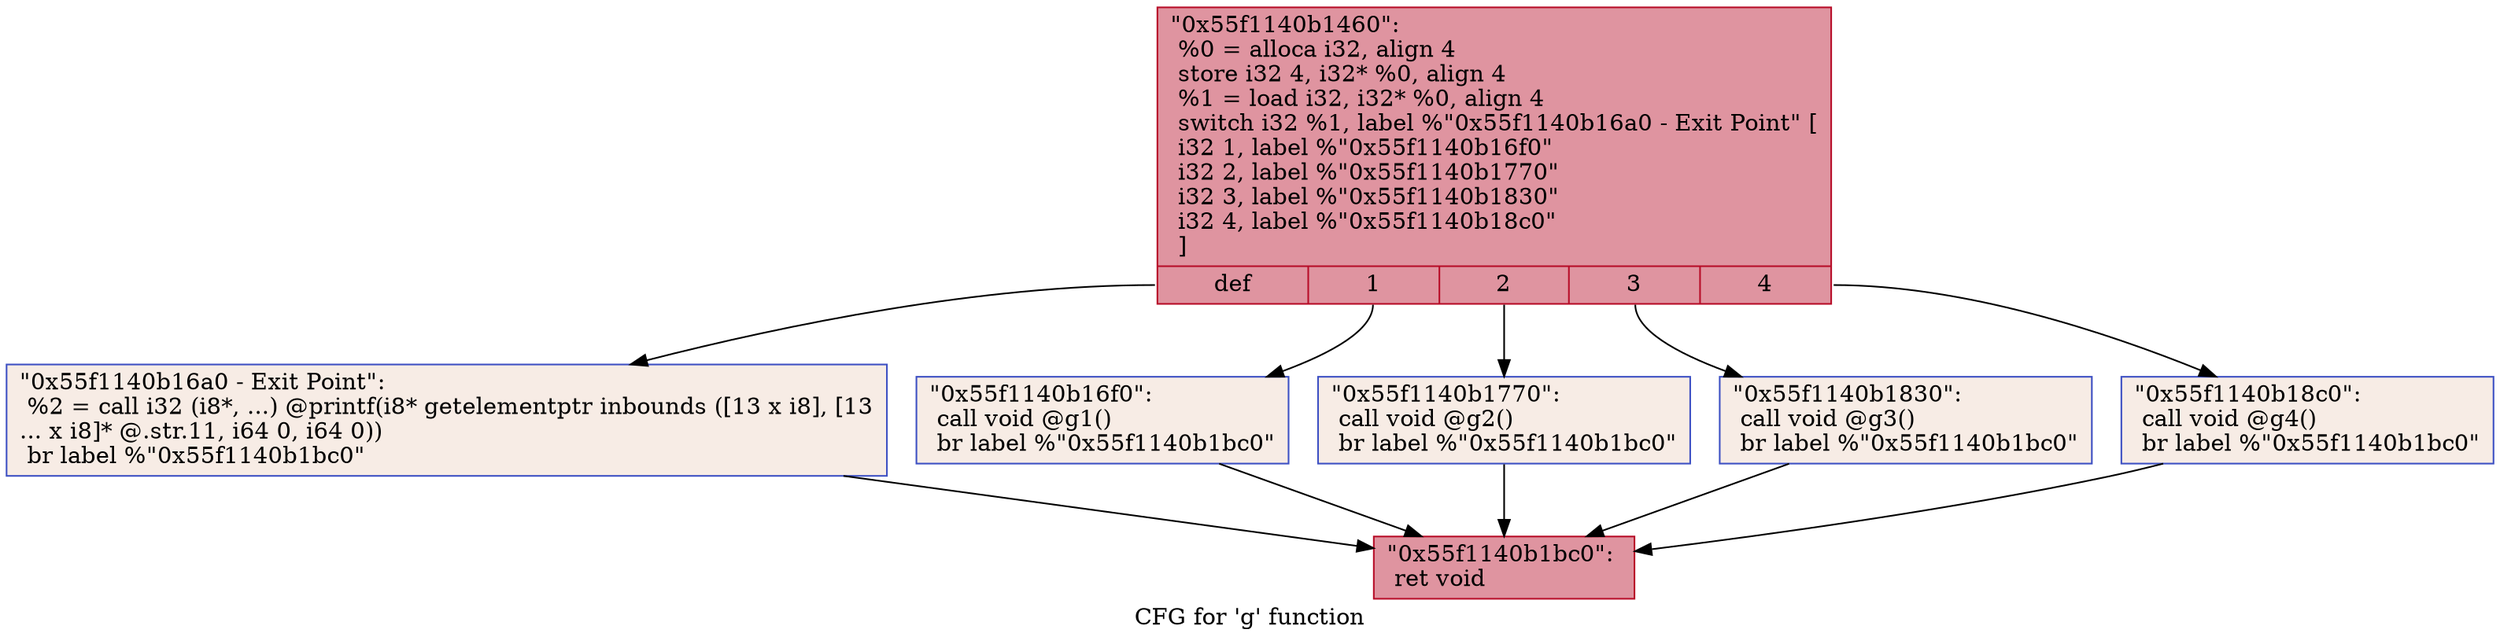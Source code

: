 digraph "CFG for 'g' function" {
	label="CFG for 'g' function";

	Node0x55f1140b1460 [shape=record,color="#b70d28ff", style=filled, fillcolor="#b70d2870",label="{\"0x55f1140b1460\":\l  %0 = alloca i32, align 4\l  store i32 4, i32* %0, align 4\l  %1 = load i32, i32* %0, align 4\l  switch i32 %1, label %\"0x55f1140b16a0 - Exit Point\" [\l    i32 1, label %\"0x55f1140b16f0\"\l    i32 2, label %\"0x55f1140b1770\"\l    i32 3, label %\"0x55f1140b1830\"\l    i32 4, label %\"0x55f1140b18c0\"\l  ]\l|{<s0>def|<s1>1|<s2>2|<s3>3|<s4>4}}"];
	Node0x55f1140b1460:s0 -> Node0x55f1140b16a0;
	Node0x55f1140b1460:s1 -> Node0x55f1140b16f0;
	Node0x55f1140b1460:s2 -> Node0x55f1140b1770;
	Node0x55f1140b1460:s3 -> Node0x55f1140b1830;
	Node0x55f1140b1460:s4 -> Node0x55f1140b18c0;
	Node0x55f1140b16f0 [shape=record,color="#3d50c3ff", style=filled, fillcolor="#ecd3c570",label="{\"0x55f1140b16f0\":                                 \l  call void @g1()\l  br label %\"0x55f1140b1bc0\"\l}"];
	Node0x55f1140b16f0 -> Node0x55f1140b1bc0;
	Node0x55f1140b1770 [shape=record,color="#3d50c3ff", style=filled, fillcolor="#ecd3c570",label="{\"0x55f1140b1770\":                                 \l  call void @g2()\l  br label %\"0x55f1140b1bc0\"\l}"];
	Node0x55f1140b1770 -> Node0x55f1140b1bc0;
	Node0x55f1140b1830 [shape=record,color="#3d50c3ff", style=filled, fillcolor="#ecd3c570",label="{\"0x55f1140b1830\":                                 \l  call void @g3()\l  br label %\"0x55f1140b1bc0\"\l}"];
	Node0x55f1140b1830 -> Node0x55f1140b1bc0;
	Node0x55f1140b18c0 [shape=record,color="#3d50c3ff", style=filled, fillcolor="#ecd3c570",label="{\"0x55f1140b18c0\":                                 \l  call void @g4()\l  br label %\"0x55f1140b1bc0\"\l}"];
	Node0x55f1140b18c0 -> Node0x55f1140b1bc0;
	Node0x55f1140b16a0 [shape=record,color="#3d50c3ff", style=filled, fillcolor="#ecd3c570",label="{\"0x55f1140b16a0 - Exit Point\":                    \l  %2 = call i32 (i8*, ...) @printf(i8* getelementptr inbounds ([13 x i8], [13\l... x i8]* @.str.11, i64 0, i64 0))\l  br label %\"0x55f1140b1bc0\"\l}"];
	Node0x55f1140b16a0 -> Node0x55f1140b1bc0;
	Node0x55f1140b1bc0 [shape=record,color="#b70d28ff", style=filled, fillcolor="#b70d2870",label="{\"0x55f1140b1bc0\":                                 \l  ret void\l}"];
}
